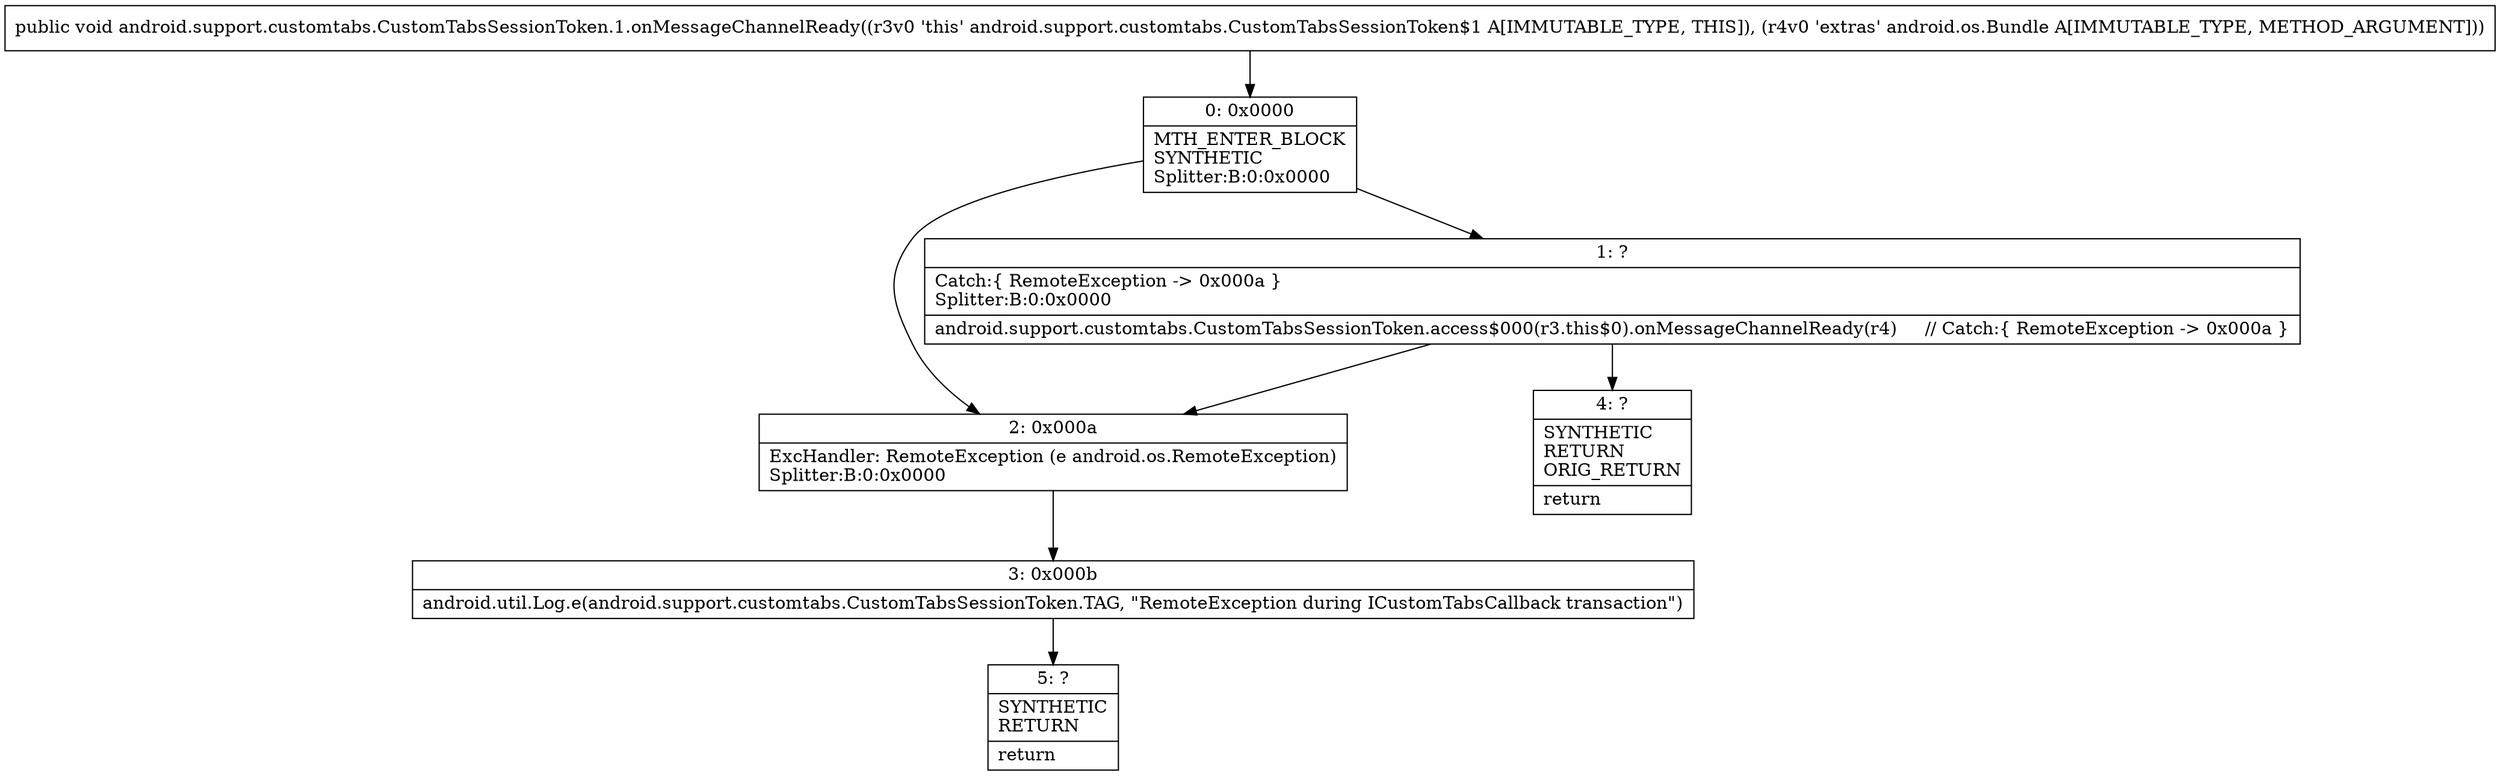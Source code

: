 digraph "CFG forandroid.support.customtabs.CustomTabsSessionToken.1.onMessageChannelReady(Landroid\/os\/Bundle;)V" {
Node_0 [shape=record,label="{0\:\ 0x0000|MTH_ENTER_BLOCK\lSYNTHETIC\lSplitter:B:0:0x0000\l}"];
Node_1 [shape=record,label="{1\:\ ?|Catch:\{ RemoteException \-\> 0x000a \}\lSplitter:B:0:0x0000\l|android.support.customtabs.CustomTabsSessionToken.access$000(r3.this$0).onMessageChannelReady(r4)     \/\/ Catch:\{ RemoteException \-\> 0x000a \}\l}"];
Node_2 [shape=record,label="{2\:\ 0x000a|ExcHandler: RemoteException (e android.os.RemoteException)\lSplitter:B:0:0x0000\l}"];
Node_3 [shape=record,label="{3\:\ 0x000b|android.util.Log.e(android.support.customtabs.CustomTabsSessionToken.TAG, \"RemoteException during ICustomTabsCallback transaction\")\l}"];
Node_4 [shape=record,label="{4\:\ ?|SYNTHETIC\lRETURN\lORIG_RETURN\l|return\l}"];
Node_5 [shape=record,label="{5\:\ ?|SYNTHETIC\lRETURN\l|return\l}"];
MethodNode[shape=record,label="{public void android.support.customtabs.CustomTabsSessionToken.1.onMessageChannelReady((r3v0 'this' android.support.customtabs.CustomTabsSessionToken$1 A[IMMUTABLE_TYPE, THIS]), (r4v0 'extras' android.os.Bundle A[IMMUTABLE_TYPE, METHOD_ARGUMENT])) }"];
MethodNode -> Node_0;
Node_0 -> Node_1;
Node_0 -> Node_2;
Node_1 -> Node_2;
Node_1 -> Node_4;
Node_2 -> Node_3;
Node_3 -> Node_5;
}


